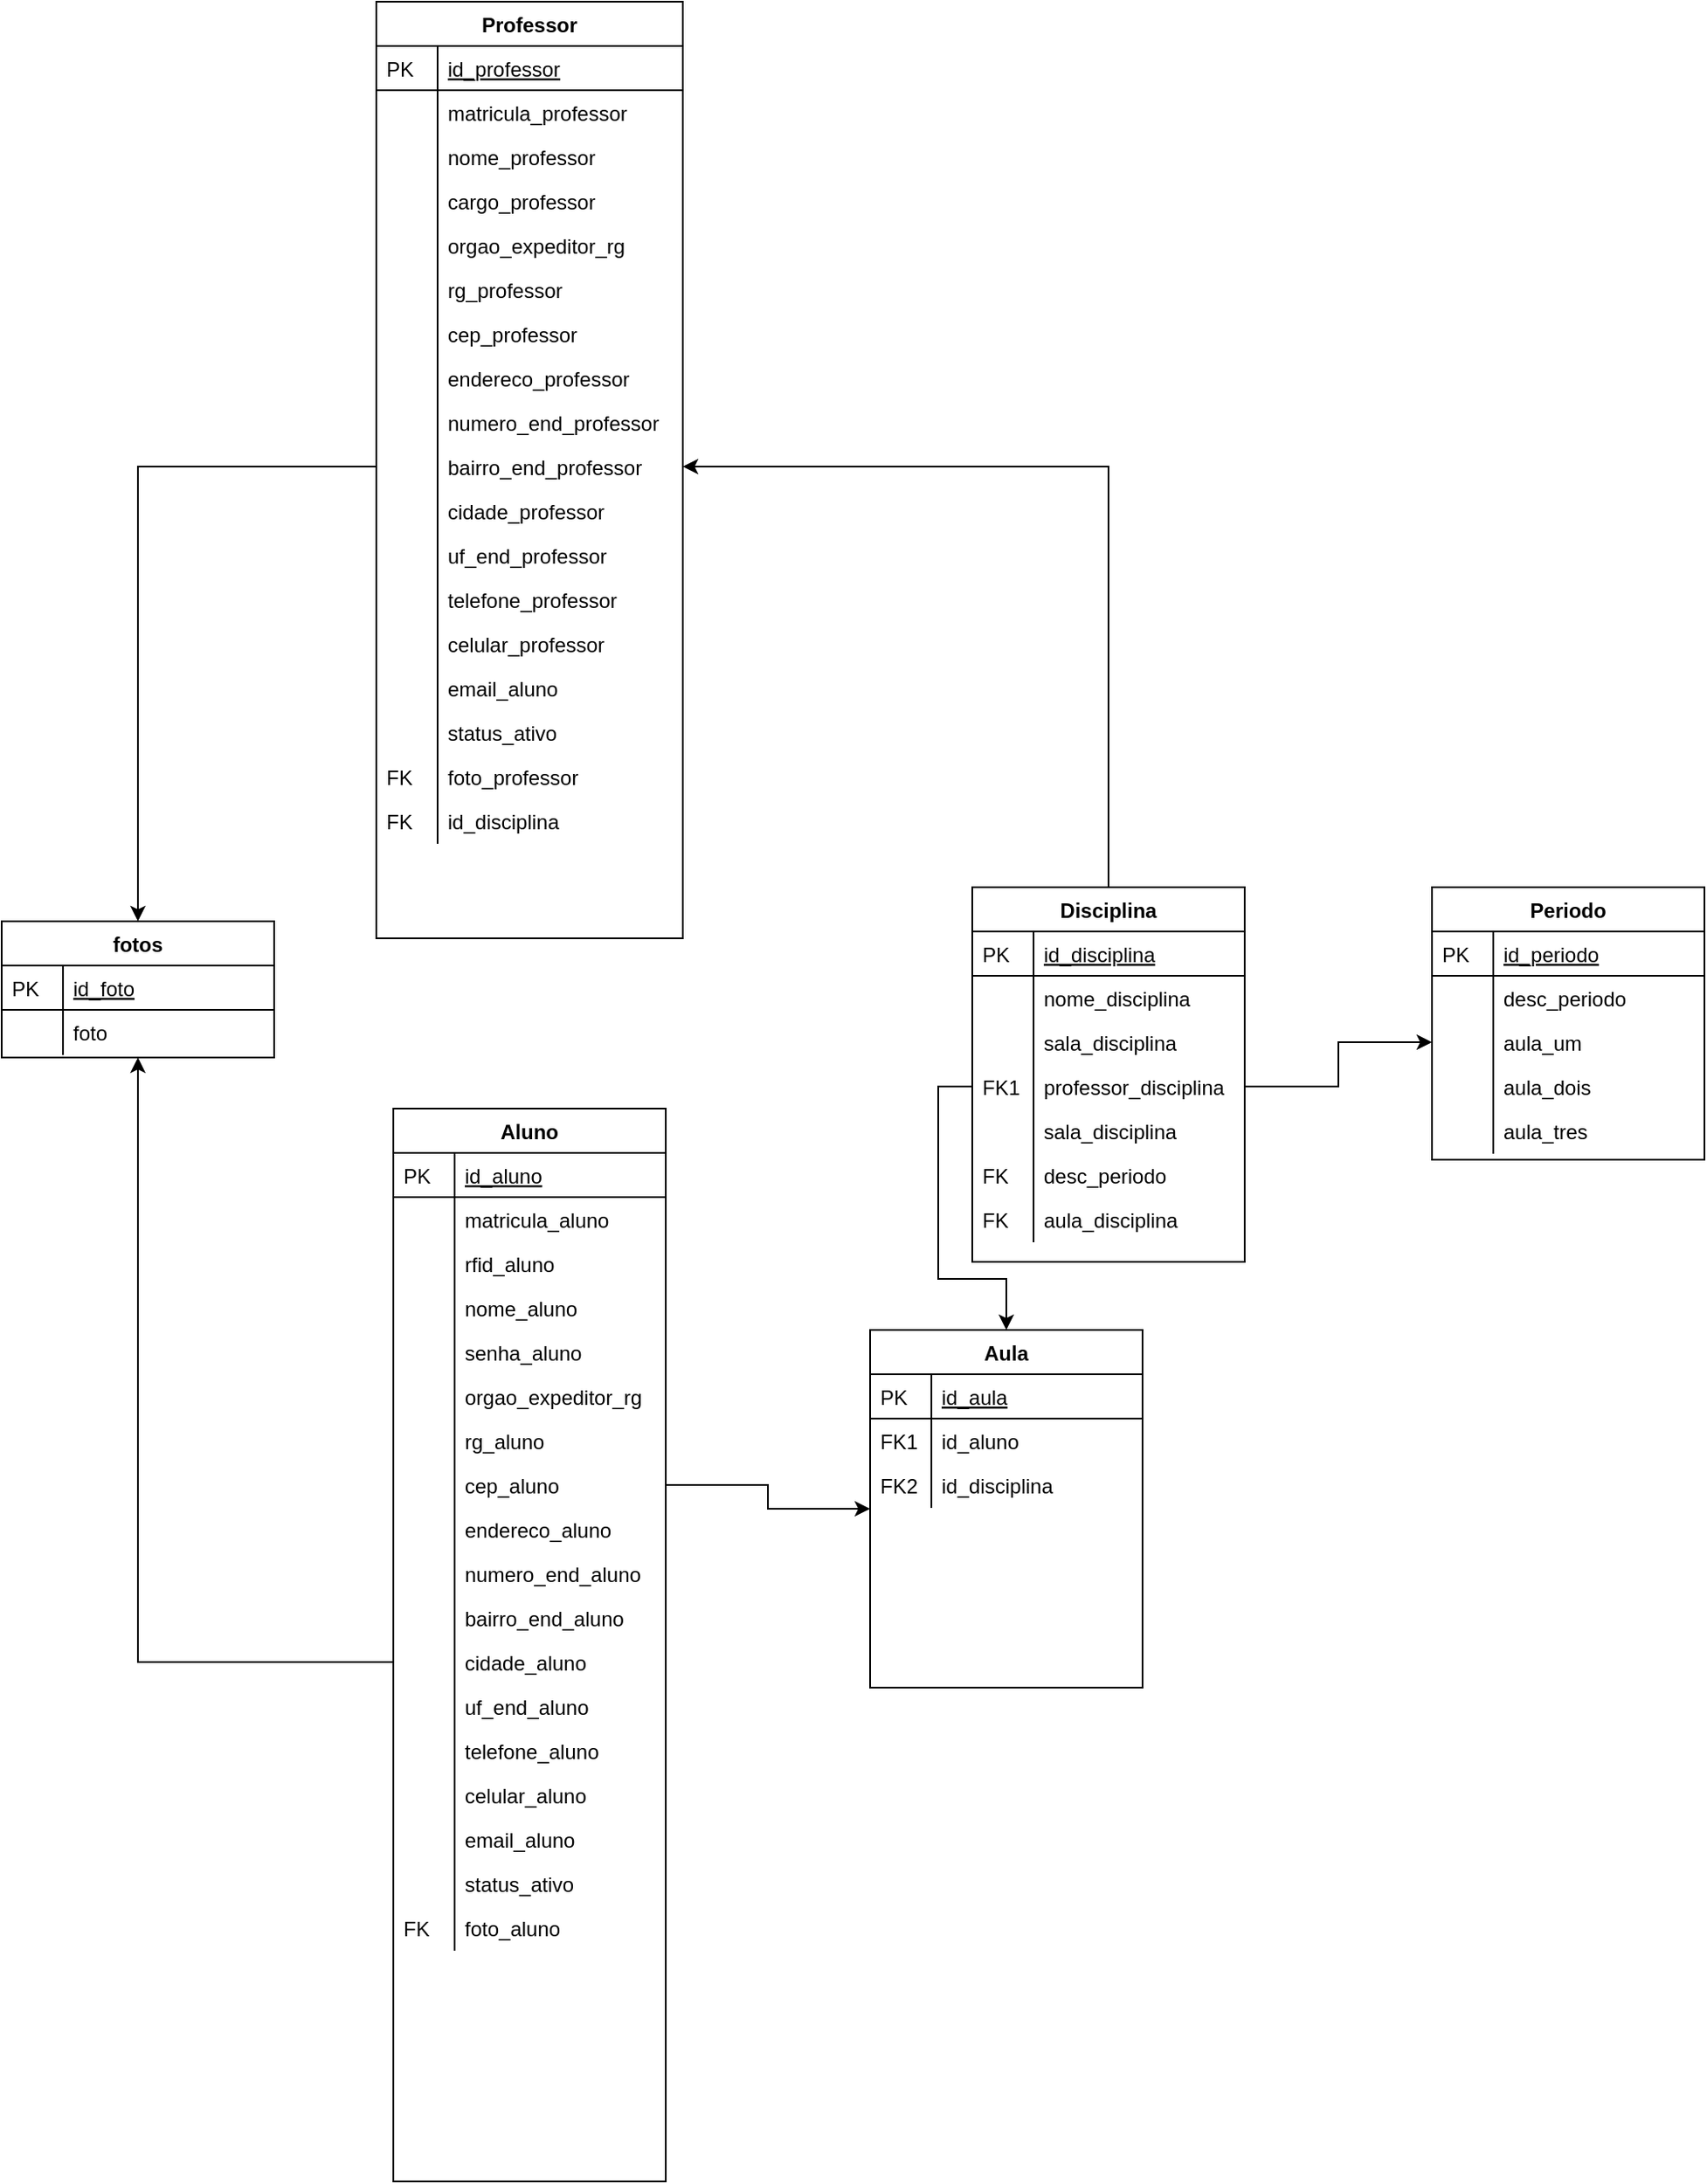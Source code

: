 <mxfile version="12.8.4"><diagram id="C5RBs43oDa-KdzZeNtuy" name="Page-1"><mxGraphModel dx="599" dy="1481" grid="1" gridSize="10" guides="1" tooltips="1" connect="1" arrows="1" fold="1" page="1" pageScale="1" pageWidth="827" pageHeight="1169" math="0" shadow="0"><root><mxCell id="WIyWlLk6GJQsqaUBKTNV-0"/><mxCell id="WIyWlLk6GJQsqaUBKTNV-1" parent="WIyWlLk6GJQsqaUBKTNV-0"/><mxCell id="zkfFHV4jXpPFQw0GAbJ--64" value="Periodo" style="swimlane;fontStyle=1;childLayout=stackLayout;horizontal=1;startSize=26;horizontalStack=0;resizeParent=1;resizeLast=0;collapsible=1;marginBottom=0;rounded=0;shadow=0;strokeWidth=1;" parent="WIyWlLk6GJQsqaUBKTNV-1" vertex="1"><mxGeometry x="900" y="30" width="160" height="160" as="geometry"><mxRectangle x="260" y="270" width="160" height="26" as="alternateBounds"/></mxGeometry></mxCell><mxCell id="zkfFHV4jXpPFQw0GAbJ--65" value="id_periodo" style="shape=partialRectangle;top=0;left=0;right=0;bottom=1;align=left;verticalAlign=top;fillColor=none;spacingLeft=40;spacingRight=4;overflow=hidden;rotatable=0;points=[[0,0.5],[1,0.5]];portConstraint=eastwest;dropTarget=0;rounded=0;shadow=0;strokeWidth=1;fontStyle=4" parent="zkfFHV4jXpPFQw0GAbJ--64" vertex="1"><mxGeometry y="26" width="160" height="26" as="geometry"/></mxCell><mxCell id="zkfFHV4jXpPFQw0GAbJ--66" value="PK" style="shape=partialRectangle;top=0;left=0;bottom=0;fillColor=none;align=left;verticalAlign=top;spacingLeft=4;spacingRight=4;overflow=hidden;rotatable=0;points=[];portConstraint=eastwest;part=1;" parent="zkfFHV4jXpPFQw0GAbJ--65" vertex="1" connectable="0"><mxGeometry width="36" height="26" as="geometry"/></mxCell><mxCell id="zkfFHV4jXpPFQw0GAbJ--67" value="desc_periodo" style="shape=partialRectangle;top=0;left=0;right=0;bottom=0;align=left;verticalAlign=top;fillColor=none;spacingLeft=40;spacingRight=4;overflow=hidden;rotatable=0;points=[[0,0.5],[1,0.5]];portConstraint=eastwest;dropTarget=0;rounded=0;shadow=0;strokeWidth=1;" parent="zkfFHV4jXpPFQw0GAbJ--64" vertex="1"><mxGeometry y="52" width="160" height="26" as="geometry"/></mxCell><mxCell id="zkfFHV4jXpPFQw0GAbJ--68" value="" style="shape=partialRectangle;top=0;left=0;bottom=0;fillColor=none;align=left;verticalAlign=top;spacingLeft=4;spacingRight=4;overflow=hidden;rotatable=0;points=[];portConstraint=eastwest;part=1;" parent="zkfFHV4jXpPFQw0GAbJ--67" vertex="1" connectable="0"><mxGeometry width="36" height="26" as="geometry"/></mxCell><mxCell id="pQvdPN6luRCOZjgFTAN6-1" value="aula_um" style="shape=partialRectangle;top=0;left=0;right=0;bottom=0;align=left;verticalAlign=top;fillColor=none;spacingLeft=40;spacingRight=4;overflow=hidden;rotatable=0;points=[[0,0.5],[1,0.5]];portConstraint=eastwest;dropTarget=0;rounded=0;shadow=0;strokeWidth=1;" vertex="1" parent="zkfFHV4jXpPFQw0GAbJ--64"><mxGeometry y="78" width="160" height="26" as="geometry"/></mxCell><mxCell id="pQvdPN6luRCOZjgFTAN6-2" value="" style="shape=partialRectangle;top=0;left=0;bottom=0;fillColor=none;align=left;verticalAlign=top;spacingLeft=4;spacingRight=4;overflow=hidden;rotatable=0;points=[];portConstraint=eastwest;part=1;" vertex="1" connectable="0" parent="pQvdPN6luRCOZjgFTAN6-1"><mxGeometry width="36" height="26" as="geometry"/></mxCell><mxCell id="pQvdPN6luRCOZjgFTAN6-6" value="aula_dois" style="shape=partialRectangle;top=0;left=0;right=0;bottom=0;align=left;verticalAlign=top;fillColor=none;spacingLeft=40;spacingRight=4;overflow=hidden;rotatable=0;points=[[0,0.5],[1,0.5]];portConstraint=eastwest;dropTarget=0;rounded=0;shadow=0;strokeWidth=1;" vertex="1" parent="zkfFHV4jXpPFQw0GAbJ--64"><mxGeometry y="104" width="160" height="26" as="geometry"/></mxCell><mxCell id="pQvdPN6luRCOZjgFTAN6-7" value="" style="shape=partialRectangle;top=0;left=0;bottom=0;fillColor=none;align=left;verticalAlign=top;spacingLeft=4;spacingRight=4;overflow=hidden;rotatable=0;points=[];portConstraint=eastwest;part=1;" vertex="1" connectable="0" parent="pQvdPN6luRCOZjgFTAN6-6"><mxGeometry width="36" height="26" as="geometry"/></mxCell><mxCell id="pQvdPN6luRCOZjgFTAN6-8" value="aula_tres" style="shape=partialRectangle;top=0;left=0;right=0;bottom=0;align=left;verticalAlign=top;fillColor=none;spacingLeft=40;spacingRight=4;overflow=hidden;rotatable=0;points=[[0,0.5],[1,0.5]];portConstraint=eastwest;dropTarget=0;rounded=0;shadow=0;strokeWidth=1;" vertex="1" parent="zkfFHV4jXpPFQw0GAbJ--64"><mxGeometry y="130" width="160" height="26" as="geometry"/></mxCell><mxCell id="pQvdPN6luRCOZjgFTAN6-9" value="" style="shape=partialRectangle;top=0;left=0;bottom=0;fillColor=none;align=left;verticalAlign=top;spacingLeft=4;spacingRight=4;overflow=hidden;rotatable=0;points=[];portConstraint=eastwest;part=1;" vertex="1" connectable="0" parent="pQvdPN6luRCOZjgFTAN6-8"><mxGeometry width="36" height="26" as="geometry"/></mxCell><mxCell id="pQvdPN6luRCOZjgFTAN6-10" value="Disciplina" style="swimlane;fontStyle=1;childLayout=stackLayout;horizontal=1;startSize=26;horizontalStack=0;resizeParent=1;resizeLast=0;collapsible=1;marginBottom=0;rounded=0;shadow=0;strokeWidth=1;" vertex="1" parent="WIyWlLk6GJQsqaUBKTNV-1"><mxGeometry x="630" y="30" width="160" height="220" as="geometry"><mxRectangle x="20" y="80" width="160" height="26" as="alternateBounds"/></mxGeometry></mxCell><mxCell id="pQvdPN6luRCOZjgFTAN6-11" value="id_disciplina" style="shape=partialRectangle;top=0;left=0;right=0;bottom=1;align=left;verticalAlign=top;fillColor=none;spacingLeft=40;spacingRight=4;overflow=hidden;rotatable=0;points=[[0,0.5],[1,0.5]];portConstraint=eastwest;dropTarget=0;rounded=0;shadow=0;strokeWidth=1;fontStyle=4" vertex="1" parent="pQvdPN6luRCOZjgFTAN6-10"><mxGeometry y="26" width="160" height="26" as="geometry"/></mxCell><mxCell id="pQvdPN6luRCOZjgFTAN6-12" value="PK" style="shape=partialRectangle;top=0;left=0;bottom=0;fillColor=none;align=left;verticalAlign=top;spacingLeft=4;spacingRight=4;overflow=hidden;rotatable=0;points=[];portConstraint=eastwest;part=1;" vertex="1" connectable="0" parent="pQvdPN6luRCOZjgFTAN6-11"><mxGeometry width="36" height="26" as="geometry"/></mxCell><mxCell id="pQvdPN6luRCOZjgFTAN6-13" value="nome_disciplina" style="shape=partialRectangle;top=0;left=0;right=0;bottom=0;align=left;verticalAlign=top;fillColor=none;spacingLeft=40;spacingRight=4;overflow=hidden;rotatable=0;points=[[0,0.5],[1,0.5]];portConstraint=eastwest;dropTarget=0;rounded=0;shadow=0;strokeWidth=1;" vertex="1" parent="pQvdPN6luRCOZjgFTAN6-10"><mxGeometry y="52" width="160" height="26" as="geometry"/></mxCell><mxCell id="pQvdPN6luRCOZjgFTAN6-14" value="" style="shape=partialRectangle;top=0;left=0;bottom=0;fillColor=none;align=left;verticalAlign=top;spacingLeft=4;spacingRight=4;overflow=hidden;rotatable=0;points=[];portConstraint=eastwest;part=1;" vertex="1" connectable="0" parent="pQvdPN6luRCOZjgFTAN6-13"><mxGeometry width="36" height="26" as="geometry"/></mxCell><mxCell id="pQvdPN6luRCOZjgFTAN6-16" value="sala_disciplina" style="shape=partialRectangle;top=0;left=0;right=0;bottom=0;align=left;verticalAlign=top;fillColor=none;spacingLeft=40;spacingRight=4;overflow=hidden;rotatable=0;points=[[0,0.5],[1,0.5]];portConstraint=eastwest;dropTarget=0;rounded=0;shadow=0;strokeWidth=1;" vertex="1" parent="pQvdPN6luRCOZjgFTAN6-10"><mxGeometry y="78" width="160" height="26" as="geometry"/></mxCell><mxCell id="pQvdPN6luRCOZjgFTAN6-17" value="" style="shape=partialRectangle;top=0;left=0;bottom=0;fillColor=none;align=left;verticalAlign=top;spacingLeft=4;spacingRight=4;overflow=hidden;rotatable=0;points=[];portConstraint=eastwest;part=1;" vertex="1" connectable="0" parent="pQvdPN6luRCOZjgFTAN6-16"><mxGeometry width="36" height="26" as="geometry"/></mxCell><mxCell id="pQvdPN6luRCOZjgFTAN6-18" value="professor_disciplina" style="shape=partialRectangle;top=0;left=0;right=0;bottom=0;align=left;verticalAlign=top;fillColor=none;spacingLeft=40;spacingRight=4;overflow=hidden;rotatable=0;points=[[0,0.5],[1,0.5]];portConstraint=eastwest;dropTarget=0;rounded=0;shadow=0;strokeWidth=1;" vertex="1" parent="pQvdPN6luRCOZjgFTAN6-10"><mxGeometry y="104" width="160" height="26" as="geometry"/></mxCell><mxCell id="pQvdPN6luRCOZjgFTAN6-19" value="FK1" style="shape=partialRectangle;top=0;left=0;bottom=0;fillColor=none;align=left;verticalAlign=top;spacingLeft=4;spacingRight=4;overflow=hidden;rotatable=0;points=[];portConstraint=eastwest;part=1;" vertex="1" connectable="0" parent="pQvdPN6luRCOZjgFTAN6-18"><mxGeometry width="36" height="26" as="geometry"/></mxCell><mxCell id="pQvdPN6luRCOZjgFTAN6-20" value="sala_disciplina" style="shape=partialRectangle;top=0;left=0;right=0;bottom=0;align=left;verticalAlign=top;fillColor=none;spacingLeft=40;spacingRight=4;overflow=hidden;rotatable=0;points=[[0,0.5],[1,0.5]];portConstraint=eastwest;dropTarget=0;rounded=0;shadow=0;strokeWidth=1;" vertex="1" parent="WIyWlLk6GJQsqaUBKTNV-1"><mxGeometry x="630" y="160" width="160" height="26" as="geometry"/></mxCell><mxCell id="pQvdPN6luRCOZjgFTAN6-21" value="" style="shape=partialRectangle;top=0;left=0;bottom=0;fillColor=none;align=left;verticalAlign=top;spacingLeft=4;spacingRight=4;overflow=hidden;rotatable=0;points=[];portConstraint=eastwest;part=1;" vertex="1" connectable="0" parent="pQvdPN6luRCOZjgFTAN6-20"><mxGeometry width="36" height="26" as="geometry"/></mxCell><mxCell id="pQvdPN6luRCOZjgFTAN6-23" style="edgeStyle=orthogonalEdgeStyle;rounded=0;orthogonalLoop=1;jettySize=auto;html=1;entryX=0;entryY=0.5;entryDx=0;entryDy=0;" edge="1" parent="WIyWlLk6GJQsqaUBKTNV-1" source="pQvdPN6luRCOZjgFTAN6-18" target="pQvdPN6luRCOZjgFTAN6-1"><mxGeometry relative="1" as="geometry"/></mxCell><mxCell id="pQvdPN6luRCOZjgFTAN6-24" value="Aluno" style="swimlane;fontStyle=1;childLayout=stackLayout;horizontal=1;startSize=26;horizontalStack=0;resizeParent=1;resizeLast=0;collapsible=1;marginBottom=0;rounded=0;shadow=0;strokeWidth=1;" vertex="1" parent="WIyWlLk6GJQsqaUBKTNV-1"><mxGeometry x="290" y="160" width="160" height="630" as="geometry"><mxRectangle x="20" y="80" width="160" height="26" as="alternateBounds"/></mxGeometry></mxCell><mxCell id="pQvdPN6luRCOZjgFTAN6-25" value="id_aluno" style="shape=partialRectangle;top=0;left=0;right=0;bottom=1;align=left;verticalAlign=top;fillColor=none;spacingLeft=40;spacingRight=4;overflow=hidden;rotatable=0;points=[[0,0.5],[1,0.5]];portConstraint=eastwest;dropTarget=0;rounded=0;shadow=0;strokeWidth=1;fontStyle=4" vertex="1" parent="pQvdPN6luRCOZjgFTAN6-24"><mxGeometry y="26" width="160" height="26" as="geometry"/></mxCell><mxCell id="pQvdPN6luRCOZjgFTAN6-26" value="PK" style="shape=partialRectangle;top=0;left=0;bottom=0;fillColor=none;align=left;verticalAlign=top;spacingLeft=4;spacingRight=4;overflow=hidden;rotatable=0;points=[];portConstraint=eastwest;part=1;" vertex="1" connectable="0" parent="pQvdPN6luRCOZjgFTAN6-25"><mxGeometry width="36" height="26" as="geometry"/></mxCell><mxCell id="pQvdPN6luRCOZjgFTAN6-27" value="matricula_aluno" style="shape=partialRectangle;top=0;left=0;right=0;bottom=0;align=left;verticalAlign=top;fillColor=none;spacingLeft=40;spacingRight=4;overflow=hidden;rotatable=0;points=[[0,0.5],[1,0.5]];portConstraint=eastwest;dropTarget=0;rounded=0;shadow=0;strokeWidth=1;" vertex="1" parent="pQvdPN6luRCOZjgFTAN6-24"><mxGeometry y="52" width="160" height="26" as="geometry"/></mxCell><mxCell id="pQvdPN6luRCOZjgFTAN6-28" value="" style="shape=partialRectangle;top=0;left=0;bottom=0;fillColor=none;align=left;verticalAlign=top;spacingLeft=4;spacingRight=4;overflow=hidden;rotatable=0;points=[];portConstraint=eastwest;part=1;" vertex="1" connectable="0" parent="pQvdPN6luRCOZjgFTAN6-27"><mxGeometry width="36" height="26" as="geometry"/></mxCell><mxCell id="pQvdPN6luRCOZjgFTAN6-29" value="rfid_aluno" style="shape=partialRectangle;top=0;left=0;right=0;bottom=0;align=left;verticalAlign=top;fillColor=none;spacingLeft=40;spacingRight=4;overflow=hidden;rotatable=0;points=[[0,0.5],[1,0.5]];portConstraint=eastwest;dropTarget=0;rounded=0;shadow=0;strokeWidth=1;" vertex="1" parent="pQvdPN6luRCOZjgFTAN6-24"><mxGeometry y="78" width="160" height="26" as="geometry"/></mxCell><mxCell id="pQvdPN6luRCOZjgFTAN6-30" value="" style="shape=partialRectangle;top=0;left=0;bottom=0;fillColor=none;align=left;verticalAlign=top;spacingLeft=4;spacingRight=4;overflow=hidden;rotatable=0;points=[];portConstraint=eastwest;part=1;" vertex="1" connectable="0" parent="pQvdPN6luRCOZjgFTAN6-29"><mxGeometry width="36" height="26" as="geometry"/></mxCell><mxCell id="pQvdPN6luRCOZjgFTAN6-31" value="nome_aluno" style="shape=partialRectangle;top=0;left=0;right=0;bottom=0;align=left;verticalAlign=top;fillColor=none;spacingLeft=40;spacingRight=4;overflow=hidden;rotatable=0;points=[[0,0.5],[1,0.5]];portConstraint=eastwest;dropTarget=0;rounded=0;shadow=0;strokeWidth=1;" vertex="1" parent="pQvdPN6luRCOZjgFTAN6-24"><mxGeometry y="104" width="160" height="26" as="geometry"/></mxCell><mxCell id="pQvdPN6luRCOZjgFTAN6-32" value="" style="shape=partialRectangle;top=0;left=0;bottom=0;fillColor=none;align=left;verticalAlign=top;spacingLeft=4;spacingRight=4;overflow=hidden;rotatable=0;points=[];portConstraint=eastwest;part=1;" vertex="1" connectable="0" parent="pQvdPN6luRCOZjgFTAN6-31"><mxGeometry width="36" height="26" as="geometry"/></mxCell><mxCell id="pQvdPN6luRCOZjgFTAN6-34" value="senha_aluno" style="shape=partialRectangle;top=0;left=0;right=0;bottom=0;align=left;verticalAlign=top;fillColor=none;spacingLeft=40;spacingRight=4;overflow=hidden;rotatable=0;points=[[0,0.5],[1,0.5]];portConstraint=eastwest;dropTarget=0;rounded=0;shadow=0;strokeWidth=1;" vertex="1" parent="pQvdPN6luRCOZjgFTAN6-24"><mxGeometry y="130" width="160" height="26" as="geometry"/></mxCell><mxCell id="pQvdPN6luRCOZjgFTAN6-35" value="" style="shape=partialRectangle;top=0;left=0;bottom=0;fillColor=none;align=left;verticalAlign=top;spacingLeft=4;spacingRight=4;overflow=hidden;rotatable=0;points=[];portConstraint=eastwest;part=1;" vertex="1" connectable="0" parent="pQvdPN6luRCOZjgFTAN6-34"><mxGeometry width="36" height="26" as="geometry"/></mxCell><mxCell id="pQvdPN6luRCOZjgFTAN6-36" value="orgao_expeditor_rg" style="shape=partialRectangle;top=0;left=0;right=0;bottom=0;align=left;verticalAlign=top;fillColor=none;spacingLeft=40;spacingRight=4;overflow=hidden;rotatable=0;points=[[0,0.5],[1,0.5]];portConstraint=eastwest;dropTarget=0;rounded=0;shadow=0;strokeWidth=1;" vertex="1" parent="pQvdPN6luRCOZjgFTAN6-24"><mxGeometry y="156" width="160" height="26" as="geometry"/></mxCell><mxCell id="pQvdPN6luRCOZjgFTAN6-37" value="" style="shape=partialRectangle;top=0;left=0;bottom=0;fillColor=none;align=left;verticalAlign=top;spacingLeft=4;spacingRight=4;overflow=hidden;rotatable=0;points=[];portConstraint=eastwest;part=1;" vertex="1" connectable="0" parent="pQvdPN6luRCOZjgFTAN6-36"><mxGeometry width="36" height="26" as="geometry"/></mxCell><mxCell id="pQvdPN6luRCOZjgFTAN6-58" value="rg_aluno" style="shape=partialRectangle;top=0;left=0;right=0;bottom=0;align=left;verticalAlign=top;fillColor=none;spacingLeft=40;spacingRight=4;overflow=hidden;rotatable=0;points=[[0,0.5],[1,0.5]];portConstraint=eastwest;dropTarget=0;rounded=0;shadow=0;strokeWidth=1;" vertex="1" parent="pQvdPN6luRCOZjgFTAN6-24"><mxGeometry y="182" width="160" height="26" as="geometry"/></mxCell><mxCell id="pQvdPN6luRCOZjgFTAN6-59" value="" style="shape=partialRectangle;top=0;left=0;bottom=0;fillColor=none;align=left;verticalAlign=top;spacingLeft=4;spacingRight=4;overflow=hidden;rotatable=0;points=[];portConstraint=eastwest;part=1;" vertex="1" connectable="0" parent="pQvdPN6luRCOZjgFTAN6-58"><mxGeometry width="36" height="26" as="geometry"/></mxCell><mxCell id="pQvdPN6luRCOZjgFTAN6-38" value="cep_aluno" style="shape=partialRectangle;top=0;left=0;right=0;bottom=0;align=left;verticalAlign=top;fillColor=none;spacingLeft=40;spacingRight=4;overflow=hidden;rotatable=0;points=[[0,0.5],[1,0.5]];portConstraint=eastwest;dropTarget=0;rounded=0;shadow=0;strokeWidth=1;" vertex="1" parent="pQvdPN6luRCOZjgFTAN6-24"><mxGeometry y="208" width="160" height="26" as="geometry"/></mxCell><mxCell id="pQvdPN6luRCOZjgFTAN6-39" value="" style="shape=partialRectangle;top=0;left=0;bottom=0;fillColor=none;align=left;verticalAlign=top;spacingLeft=4;spacingRight=4;overflow=hidden;rotatable=0;points=[];portConstraint=eastwest;part=1;" vertex="1" connectable="0" parent="pQvdPN6luRCOZjgFTAN6-38"><mxGeometry width="36" height="26" as="geometry"/></mxCell><mxCell id="pQvdPN6luRCOZjgFTAN6-40" value="endereco_aluno" style="shape=partialRectangle;top=0;left=0;right=0;bottom=0;align=left;verticalAlign=top;fillColor=none;spacingLeft=40;spacingRight=4;overflow=hidden;rotatable=0;points=[[0,0.5],[1,0.5]];portConstraint=eastwest;dropTarget=0;rounded=0;shadow=0;strokeWidth=1;" vertex="1" parent="pQvdPN6luRCOZjgFTAN6-24"><mxGeometry y="234" width="160" height="26" as="geometry"/></mxCell><mxCell id="pQvdPN6luRCOZjgFTAN6-41" value="" style="shape=partialRectangle;top=0;left=0;bottom=0;fillColor=none;align=left;verticalAlign=top;spacingLeft=4;spacingRight=4;overflow=hidden;rotatable=0;points=[];portConstraint=eastwest;part=1;" vertex="1" connectable="0" parent="pQvdPN6luRCOZjgFTAN6-40"><mxGeometry width="36" height="26" as="geometry"/></mxCell><mxCell id="pQvdPN6luRCOZjgFTAN6-42" value="numero_end_aluno" style="shape=partialRectangle;top=0;left=0;right=0;bottom=0;align=left;verticalAlign=top;fillColor=none;spacingLeft=40;spacingRight=4;overflow=hidden;rotatable=0;points=[[0,0.5],[1,0.5]];portConstraint=eastwest;dropTarget=0;rounded=0;shadow=0;strokeWidth=1;" vertex="1" parent="pQvdPN6luRCOZjgFTAN6-24"><mxGeometry y="260" width="160" height="26" as="geometry"/></mxCell><mxCell id="pQvdPN6luRCOZjgFTAN6-43" value="" style="shape=partialRectangle;top=0;left=0;bottom=0;fillColor=none;align=left;verticalAlign=top;spacingLeft=4;spacingRight=4;overflow=hidden;rotatable=0;points=[];portConstraint=eastwest;part=1;" vertex="1" connectable="0" parent="pQvdPN6luRCOZjgFTAN6-42"><mxGeometry width="36" height="26" as="geometry"/></mxCell><mxCell id="pQvdPN6luRCOZjgFTAN6-44" value="bairro_end_aluno" style="shape=partialRectangle;top=0;left=0;right=0;bottom=0;align=left;verticalAlign=top;fillColor=none;spacingLeft=40;spacingRight=4;overflow=hidden;rotatable=0;points=[[0,0.5],[1,0.5]];portConstraint=eastwest;dropTarget=0;rounded=0;shadow=0;strokeWidth=1;" vertex="1" parent="pQvdPN6luRCOZjgFTAN6-24"><mxGeometry y="286" width="160" height="26" as="geometry"/></mxCell><mxCell id="pQvdPN6luRCOZjgFTAN6-45" value="" style="shape=partialRectangle;top=0;left=0;bottom=0;fillColor=none;align=left;verticalAlign=top;spacingLeft=4;spacingRight=4;overflow=hidden;rotatable=0;points=[];portConstraint=eastwest;part=1;" vertex="1" connectable="0" parent="pQvdPN6luRCOZjgFTAN6-44"><mxGeometry width="36" height="26" as="geometry"/></mxCell><mxCell id="pQvdPN6luRCOZjgFTAN6-46" value="cidade_aluno" style="shape=partialRectangle;top=0;left=0;right=0;bottom=0;align=left;verticalAlign=top;fillColor=none;spacingLeft=40;spacingRight=4;overflow=hidden;rotatable=0;points=[[0,0.5],[1,0.5]];portConstraint=eastwest;dropTarget=0;rounded=0;shadow=0;strokeWidth=1;" vertex="1" parent="pQvdPN6luRCOZjgFTAN6-24"><mxGeometry y="312" width="160" height="26" as="geometry"/></mxCell><mxCell id="pQvdPN6luRCOZjgFTAN6-47" value="" style="shape=partialRectangle;top=0;left=0;bottom=0;fillColor=none;align=left;verticalAlign=top;spacingLeft=4;spacingRight=4;overflow=hidden;rotatable=0;points=[];portConstraint=eastwest;part=1;" vertex="1" connectable="0" parent="pQvdPN6luRCOZjgFTAN6-46"><mxGeometry width="36" height="26" as="geometry"/></mxCell><mxCell id="pQvdPN6luRCOZjgFTAN6-48" value="uf_end_aluno" style="shape=partialRectangle;top=0;left=0;right=0;bottom=0;align=left;verticalAlign=top;fillColor=none;spacingLeft=40;spacingRight=4;overflow=hidden;rotatable=0;points=[[0,0.5],[1,0.5]];portConstraint=eastwest;dropTarget=0;rounded=0;shadow=0;strokeWidth=1;" vertex="1" parent="pQvdPN6luRCOZjgFTAN6-24"><mxGeometry y="338" width="160" height="26" as="geometry"/></mxCell><mxCell id="pQvdPN6luRCOZjgFTAN6-49" value="" style="shape=partialRectangle;top=0;left=0;bottom=0;fillColor=none;align=left;verticalAlign=top;spacingLeft=4;spacingRight=4;overflow=hidden;rotatable=0;points=[];portConstraint=eastwest;part=1;" vertex="1" connectable="0" parent="pQvdPN6luRCOZjgFTAN6-48"><mxGeometry width="36" height="26" as="geometry"/></mxCell><mxCell id="pQvdPN6luRCOZjgFTAN6-50" value="telefone_aluno" style="shape=partialRectangle;top=0;left=0;right=0;bottom=0;align=left;verticalAlign=top;fillColor=none;spacingLeft=40;spacingRight=4;overflow=hidden;rotatable=0;points=[[0,0.5],[1,0.5]];portConstraint=eastwest;dropTarget=0;rounded=0;shadow=0;strokeWidth=1;" vertex="1" parent="pQvdPN6luRCOZjgFTAN6-24"><mxGeometry y="364" width="160" height="26" as="geometry"/></mxCell><mxCell id="pQvdPN6luRCOZjgFTAN6-51" value="" style="shape=partialRectangle;top=0;left=0;bottom=0;fillColor=none;align=left;verticalAlign=top;spacingLeft=4;spacingRight=4;overflow=hidden;rotatable=0;points=[];portConstraint=eastwest;part=1;" vertex="1" connectable="0" parent="pQvdPN6luRCOZjgFTAN6-50"><mxGeometry width="36" height="26" as="geometry"/></mxCell><mxCell id="pQvdPN6luRCOZjgFTAN6-52" value="celular_aluno" style="shape=partialRectangle;top=0;left=0;right=0;bottom=0;align=left;verticalAlign=top;fillColor=none;spacingLeft=40;spacingRight=4;overflow=hidden;rotatable=0;points=[[0,0.5],[1,0.5]];portConstraint=eastwest;dropTarget=0;rounded=0;shadow=0;strokeWidth=1;" vertex="1" parent="pQvdPN6luRCOZjgFTAN6-24"><mxGeometry y="390" width="160" height="26" as="geometry"/></mxCell><mxCell id="pQvdPN6luRCOZjgFTAN6-53" value="" style="shape=partialRectangle;top=0;left=0;bottom=0;fillColor=none;align=left;verticalAlign=top;spacingLeft=4;spacingRight=4;overflow=hidden;rotatable=0;points=[];portConstraint=eastwest;part=1;" vertex="1" connectable="0" parent="pQvdPN6luRCOZjgFTAN6-52"><mxGeometry width="36" height="26" as="geometry"/></mxCell><mxCell id="pQvdPN6luRCOZjgFTAN6-54" value="email_aluno" style="shape=partialRectangle;top=0;left=0;right=0;bottom=0;align=left;verticalAlign=top;fillColor=none;spacingLeft=40;spacingRight=4;overflow=hidden;rotatable=0;points=[[0,0.5],[1,0.5]];portConstraint=eastwest;dropTarget=0;rounded=0;shadow=0;strokeWidth=1;" vertex="1" parent="pQvdPN6luRCOZjgFTAN6-24"><mxGeometry y="416" width="160" height="26" as="geometry"/></mxCell><mxCell id="pQvdPN6luRCOZjgFTAN6-55" value="" style="shape=partialRectangle;top=0;left=0;bottom=0;fillColor=none;align=left;verticalAlign=top;spacingLeft=4;spacingRight=4;overflow=hidden;rotatable=0;points=[];portConstraint=eastwest;part=1;" vertex="1" connectable="0" parent="pQvdPN6luRCOZjgFTAN6-54"><mxGeometry width="36" height="26" as="geometry"/></mxCell><mxCell id="pQvdPN6luRCOZjgFTAN6-56" value="status_ativo" style="shape=partialRectangle;top=0;left=0;right=0;bottom=0;align=left;verticalAlign=top;fillColor=none;spacingLeft=40;spacingRight=4;overflow=hidden;rotatable=0;points=[[0,0.5],[1,0.5]];portConstraint=eastwest;dropTarget=0;rounded=0;shadow=0;strokeWidth=1;" vertex="1" parent="pQvdPN6luRCOZjgFTAN6-24"><mxGeometry y="442" width="160" height="26" as="geometry"/></mxCell><mxCell id="pQvdPN6luRCOZjgFTAN6-57" value="" style="shape=partialRectangle;top=0;left=0;bottom=0;fillColor=none;align=left;verticalAlign=top;spacingLeft=4;spacingRight=4;overflow=hidden;rotatable=0;points=[];portConstraint=eastwest;part=1;" vertex="1" connectable="0" parent="pQvdPN6luRCOZjgFTAN6-56"><mxGeometry width="36" height="26" as="geometry"/></mxCell><mxCell id="pQvdPN6luRCOZjgFTAN6-60" value="foto_aluno" style="shape=partialRectangle;top=0;left=0;right=0;bottom=0;align=left;verticalAlign=top;fillColor=none;spacingLeft=40;spacingRight=4;overflow=hidden;rotatable=0;points=[[0,0.5],[1,0.5]];portConstraint=eastwest;dropTarget=0;rounded=0;shadow=0;strokeWidth=1;" vertex="1" parent="pQvdPN6luRCOZjgFTAN6-24"><mxGeometry y="468" width="160" height="26" as="geometry"/></mxCell><mxCell id="pQvdPN6luRCOZjgFTAN6-61" value="FK" style="shape=partialRectangle;top=0;left=0;bottom=0;fillColor=none;align=left;verticalAlign=top;spacingLeft=4;spacingRight=4;overflow=hidden;rotatable=0;points=[];portConstraint=eastwest;part=1;" vertex="1" connectable="0" parent="pQvdPN6luRCOZjgFTAN6-60"><mxGeometry width="36" height="26" as="geometry"/></mxCell><mxCell id="pQvdPN6luRCOZjgFTAN6-72" value="Aula" style="swimlane;fontStyle=1;childLayout=stackLayout;horizontal=1;startSize=26;horizontalStack=0;resizeParent=1;resizeLast=0;collapsible=1;marginBottom=0;rounded=0;shadow=0;strokeWidth=1;" vertex="1" parent="WIyWlLk6GJQsqaUBKTNV-1"><mxGeometry x="570" y="290" width="160" height="210" as="geometry"><mxRectangle x="20" y="80" width="160" height="26" as="alternateBounds"/></mxGeometry></mxCell><mxCell id="pQvdPN6luRCOZjgFTAN6-73" value="id_aula" style="shape=partialRectangle;top=0;left=0;right=0;bottom=1;align=left;verticalAlign=top;fillColor=none;spacingLeft=40;spacingRight=4;overflow=hidden;rotatable=0;points=[[0,0.5],[1,0.5]];portConstraint=eastwest;dropTarget=0;rounded=0;shadow=0;strokeWidth=1;fontStyle=4" vertex="1" parent="pQvdPN6luRCOZjgFTAN6-72"><mxGeometry y="26" width="160" height="26" as="geometry"/></mxCell><mxCell id="pQvdPN6luRCOZjgFTAN6-74" value="PK" style="shape=partialRectangle;top=0;left=0;bottom=0;fillColor=none;align=left;verticalAlign=top;spacingLeft=4;spacingRight=4;overflow=hidden;rotatable=0;points=[];portConstraint=eastwest;part=1;" vertex="1" connectable="0" parent="pQvdPN6luRCOZjgFTAN6-73"><mxGeometry width="36" height="26" as="geometry"/></mxCell><mxCell id="pQvdPN6luRCOZjgFTAN6-75" value="id_aluno" style="shape=partialRectangle;top=0;left=0;right=0;bottom=0;align=left;verticalAlign=top;fillColor=none;spacingLeft=40;spacingRight=4;overflow=hidden;rotatable=0;points=[[0,0.5],[1,0.5]];portConstraint=eastwest;dropTarget=0;rounded=0;shadow=0;strokeWidth=1;" vertex="1" parent="pQvdPN6luRCOZjgFTAN6-72"><mxGeometry y="52" width="160" height="26" as="geometry"/></mxCell><mxCell id="pQvdPN6luRCOZjgFTAN6-76" value="FK1" style="shape=partialRectangle;top=0;left=0;bottom=0;fillColor=none;align=left;verticalAlign=top;spacingLeft=4;spacingRight=4;overflow=hidden;rotatable=0;points=[];portConstraint=eastwest;part=1;" vertex="1" connectable="0" parent="pQvdPN6luRCOZjgFTAN6-75"><mxGeometry width="36" height="26" as="geometry"/></mxCell><mxCell id="pQvdPN6luRCOZjgFTAN6-77" value="id_disciplina" style="shape=partialRectangle;top=0;left=0;right=0;bottom=0;align=left;verticalAlign=top;fillColor=none;spacingLeft=40;spacingRight=4;overflow=hidden;rotatable=0;points=[[0,0.5],[1,0.5]];portConstraint=eastwest;dropTarget=0;rounded=0;shadow=0;strokeWidth=1;" vertex="1" parent="pQvdPN6luRCOZjgFTAN6-72"><mxGeometry y="78" width="160" height="26" as="geometry"/></mxCell><mxCell id="pQvdPN6luRCOZjgFTAN6-78" value="FK2" style="shape=partialRectangle;top=0;left=0;bottom=0;fillColor=none;align=left;verticalAlign=top;spacingLeft=4;spacingRight=4;overflow=hidden;rotatable=0;points=[];portConstraint=eastwest;part=1;" vertex="1" connectable="0" parent="pQvdPN6luRCOZjgFTAN6-77"><mxGeometry width="36" height="26" as="geometry"/></mxCell><mxCell id="pQvdPN6luRCOZjgFTAN6-81" style="edgeStyle=orthogonalEdgeStyle;rounded=0;orthogonalLoop=1;jettySize=auto;html=1;exitX=1;exitY=0.5;exitDx=0;exitDy=0;entryX=0;entryY=0.5;entryDx=0;entryDy=0;" edge="1" parent="WIyWlLk6GJQsqaUBKTNV-1" source="pQvdPN6luRCOZjgFTAN6-38" target="pQvdPN6luRCOZjgFTAN6-72"><mxGeometry relative="1" as="geometry"><mxPoint x="570" y="407" as="targetPoint"/></mxGeometry></mxCell><mxCell id="pQvdPN6luRCOZjgFTAN6-82" style="edgeStyle=orthogonalEdgeStyle;rounded=0;orthogonalLoop=1;jettySize=auto;html=1;exitX=0;exitY=0.5;exitDx=0;exitDy=0;entryX=0.5;entryY=0;entryDx=0;entryDy=0;" edge="1" parent="WIyWlLk6GJQsqaUBKTNV-1" source="pQvdPN6luRCOZjgFTAN6-18" target="pQvdPN6luRCOZjgFTAN6-72"><mxGeometry relative="1" as="geometry"><Array as="points"><mxPoint x="610" y="147"/><mxPoint x="610" y="260"/><mxPoint x="650" y="260"/></Array></mxGeometry></mxCell><mxCell id="pQvdPN6luRCOZjgFTAN6-83" value="Professor" style="swimlane;fontStyle=1;childLayout=stackLayout;horizontal=1;startSize=26;horizontalStack=0;resizeParent=1;resizeLast=0;collapsible=1;marginBottom=0;rounded=0;shadow=0;strokeWidth=1;" vertex="1" parent="WIyWlLk6GJQsqaUBKTNV-1"><mxGeometry x="280" y="-490" width="180" height="550" as="geometry"><mxRectangle x="20" y="80" width="160" height="26" as="alternateBounds"/></mxGeometry></mxCell><mxCell id="pQvdPN6luRCOZjgFTAN6-84" value="id_professor" style="shape=partialRectangle;top=0;left=0;right=0;bottom=1;align=left;verticalAlign=top;fillColor=none;spacingLeft=40;spacingRight=4;overflow=hidden;rotatable=0;points=[[0,0.5],[1,0.5]];portConstraint=eastwest;dropTarget=0;rounded=0;shadow=0;strokeWidth=1;fontStyle=4" vertex="1" parent="pQvdPN6luRCOZjgFTAN6-83"><mxGeometry y="26" width="180" height="26" as="geometry"/></mxCell><mxCell id="pQvdPN6luRCOZjgFTAN6-85" value="PK" style="shape=partialRectangle;top=0;left=0;bottom=0;fillColor=none;align=left;verticalAlign=top;spacingLeft=4;spacingRight=4;overflow=hidden;rotatable=0;points=[];portConstraint=eastwest;part=1;" vertex="1" connectable="0" parent="pQvdPN6luRCOZjgFTAN6-84"><mxGeometry width="36" height="26" as="geometry"/></mxCell><mxCell id="pQvdPN6luRCOZjgFTAN6-86" value="matricula_professor" style="shape=partialRectangle;top=0;left=0;right=0;bottom=0;align=left;verticalAlign=top;fillColor=none;spacingLeft=40;spacingRight=4;overflow=hidden;rotatable=0;points=[[0,0.5],[1,0.5]];portConstraint=eastwest;dropTarget=0;rounded=0;shadow=0;strokeWidth=1;" vertex="1" parent="pQvdPN6luRCOZjgFTAN6-83"><mxGeometry y="52" width="180" height="26" as="geometry"/></mxCell><mxCell id="pQvdPN6luRCOZjgFTAN6-87" value="" style="shape=partialRectangle;top=0;left=0;bottom=0;fillColor=none;align=left;verticalAlign=top;spacingLeft=4;spacingRight=4;overflow=hidden;rotatable=0;points=[];portConstraint=eastwest;part=1;" vertex="1" connectable="0" parent="pQvdPN6luRCOZjgFTAN6-86"><mxGeometry width="36" height="26" as="geometry"/></mxCell><mxCell id="pQvdPN6luRCOZjgFTAN6-88" value="nome_professor" style="shape=partialRectangle;top=0;left=0;right=0;bottom=0;align=left;verticalAlign=top;fillColor=none;spacingLeft=40;spacingRight=4;overflow=hidden;rotatable=0;points=[[0,0.5],[1,0.5]];portConstraint=eastwest;dropTarget=0;rounded=0;shadow=0;strokeWidth=1;" vertex="1" parent="pQvdPN6luRCOZjgFTAN6-83"><mxGeometry y="78" width="180" height="26" as="geometry"/></mxCell><mxCell id="pQvdPN6luRCOZjgFTAN6-89" value="" style="shape=partialRectangle;top=0;left=0;bottom=0;fillColor=none;align=left;verticalAlign=top;spacingLeft=4;spacingRight=4;overflow=hidden;rotatable=0;points=[];portConstraint=eastwest;part=1;" vertex="1" connectable="0" parent="pQvdPN6luRCOZjgFTAN6-88"><mxGeometry width="36" height="26" as="geometry"/></mxCell><mxCell id="pQvdPN6luRCOZjgFTAN6-90" value="cargo_professor" style="shape=partialRectangle;top=0;left=0;right=0;bottom=0;align=left;verticalAlign=top;fillColor=none;spacingLeft=40;spacingRight=4;overflow=hidden;rotatable=0;points=[[0,0.5],[1,0.5]];portConstraint=eastwest;dropTarget=0;rounded=0;shadow=0;strokeWidth=1;" vertex="1" parent="pQvdPN6luRCOZjgFTAN6-83"><mxGeometry y="104" width="180" height="26" as="geometry"/></mxCell><mxCell id="pQvdPN6luRCOZjgFTAN6-91" value="" style="shape=partialRectangle;top=0;left=0;bottom=0;fillColor=none;align=left;verticalAlign=top;spacingLeft=4;spacingRight=4;overflow=hidden;rotatable=0;points=[];portConstraint=eastwest;part=1;" vertex="1" connectable="0" parent="pQvdPN6luRCOZjgFTAN6-90"><mxGeometry width="36" height="26" as="geometry"/></mxCell><mxCell id="pQvdPN6luRCOZjgFTAN6-92" value="orgao_expeditor_rg" style="shape=partialRectangle;top=0;left=0;right=0;bottom=0;align=left;verticalAlign=top;fillColor=none;spacingLeft=40;spacingRight=4;overflow=hidden;rotatable=0;points=[[0,0.5],[1,0.5]];portConstraint=eastwest;dropTarget=0;rounded=0;shadow=0;strokeWidth=1;" vertex="1" parent="pQvdPN6luRCOZjgFTAN6-83"><mxGeometry y="130" width="180" height="26" as="geometry"/></mxCell><mxCell id="pQvdPN6luRCOZjgFTAN6-93" value="" style="shape=partialRectangle;top=0;left=0;bottom=0;fillColor=none;align=left;verticalAlign=top;spacingLeft=4;spacingRight=4;overflow=hidden;rotatable=0;points=[];portConstraint=eastwest;part=1;" vertex="1" connectable="0" parent="pQvdPN6luRCOZjgFTAN6-92"><mxGeometry width="36" height="26" as="geometry"/></mxCell><mxCell id="pQvdPN6luRCOZjgFTAN6-94" value="rg_professor" style="shape=partialRectangle;top=0;left=0;right=0;bottom=0;align=left;verticalAlign=top;fillColor=none;spacingLeft=40;spacingRight=4;overflow=hidden;rotatable=0;points=[[0,0.5],[1,0.5]];portConstraint=eastwest;dropTarget=0;rounded=0;shadow=0;strokeWidth=1;" vertex="1" parent="pQvdPN6luRCOZjgFTAN6-83"><mxGeometry y="156" width="180" height="26" as="geometry"/></mxCell><mxCell id="pQvdPN6luRCOZjgFTAN6-95" value="" style="shape=partialRectangle;top=0;left=0;bottom=0;fillColor=none;align=left;verticalAlign=top;spacingLeft=4;spacingRight=4;overflow=hidden;rotatable=0;points=[];portConstraint=eastwest;part=1;" vertex="1" connectable="0" parent="pQvdPN6luRCOZjgFTAN6-94"><mxGeometry width="36" height="26" as="geometry"/></mxCell><mxCell id="pQvdPN6luRCOZjgFTAN6-96" value="cep_professor" style="shape=partialRectangle;top=0;left=0;right=0;bottom=0;align=left;verticalAlign=top;fillColor=none;spacingLeft=40;spacingRight=4;overflow=hidden;rotatable=0;points=[[0,0.5],[1,0.5]];portConstraint=eastwest;dropTarget=0;rounded=0;shadow=0;strokeWidth=1;" vertex="1" parent="pQvdPN6luRCOZjgFTAN6-83"><mxGeometry y="182" width="180" height="26" as="geometry"/></mxCell><mxCell id="pQvdPN6luRCOZjgFTAN6-97" value="" style="shape=partialRectangle;top=0;left=0;bottom=0;fillColor=none;align=left;verticalAlign=top;spacingLeft=4;spacingRight=4;overflow=hidden;rotatable=0;points=[];portConstraint=eastwest;part=1;" vertex="1" connectable="0" parent="pQvdPN6luRCOZjgFTAN6-96"><mxGeometry width="36" height="26" as="geometry"/></mxCell><mxCell id="pQvdPN6luRCOZjgFTAN6-103" value="endereco_professor" style="shape=partialRectangle;top=0;left=0;right=0;bottom=0;align=left;verticalAlign=top;fillColor=none;spacingLeft=40;spacingRight=4;overflow=hidden;rotatable=0;points=[[0,0.5],[1,0.5]];portConstraint=eastwest;dropTarget=0;rounded=0;shadow=0;strokeWidth=1;" vertex="1" parent="pQvdPN6luRCOZjgFTAN6-83"><mxGeometry y="208" width="180" height="26" as="geometry"/></mxCell><mxCell id="pQvdPN6luRCOZjgFTAN6-104" value="" style="shape=partialRectangle;top=0;left=0;bottom=0;fillColor=none;align=left;verticalAlign=top;spacingLeft=4;spacingRight=4;overflow=hidden;rotatable=0;points=[];portConstraint=eastwest;part=1;" vertex="1" connectable="0" parent="pQvdPN6luRCOZjgFTAN6-103"><mxGeometry width="36" height="26" as="geometry"/></mxCell><mxCell id="pQvdPN6luRCOZjgFTAN6-105" value="numero_end_professor" style="shape=partialRectangle;top=0;left=0;right=0;bottom=0;align=left;verticalAlign=top;fillColor=none;spacingLeft=40;spacingRight=4;overflow=hidden;rotatable=0;points=[[0,0.5],[1,0.5]];portConstraint=eastwest;dropTarget=0;rounded=0;shadow=0;strokeWidth=1;" vertex="1" parent="pQvdPN6luRCOZjgFTAN6-83"><mxGeometry y="234" width="180" height="26" as="geometry"/></mxCell><mxCell id="pQvdPN6luRCOZjgFTAN6-106" value="" style="shape=partialRectangle;top=0;left=0;bottom=0;fillColor=none;align=left;verticalAlign=top;spacingLeft=4;spacingRight=4;overflow=hidden;rotatable=0;points=[];portConstraint=eastwest;part=1;" vertex="1" connectable="0" parent="pQvdPN6luRCOZjgFTAN6-105"><mxGeometry width="36" height="26" as="geometry"/></mxCell><mxCell id="pQvdPN6luRCOZjgFTAN6-107" value="bairro_end_professor" style="shape=partialRectangle;top=0;left=0;right=0;bottom=0;align=left;verticalAlign=top;fillColor=none;spacingLeft=40;spacingRight=4;overflow=hidden;rotatable=0;points=[[0,0.5],[1,0.5]];portConstraint=eastwest;dropTarget=0;rounded=0;shadow=0;strokeWidth=1;" vertex="1" parent="pQvdPN6luRCOZjgFTAN6-83"><mxGeometry y="260" width="180" height="26" as="geometry"/></mxCell><mxCell id="pQvdPN6luRCOZjgFTAN6-108" value="" style="shape=partialRectangle;top=0;left=0;bottom=0;fillColor=none;align=left;verticalAlign=top;spacingLeft=4;spacingRight=4;overflow=hidden;rotatable=0;points=[];portConstraint=eastwest;part=1;" vertex="1" connectable="0" parent="pQvdPN6luRCOZjgFTAN6-107"><mxGeometry width="36" height="26" as="geometry"/></mxCell><mxCell id="pQvdPN6luRCOZjgFTAN6-109" value="cidade_professor" style="shape=partialRectangle;top=0;left=0;right=0;bottom=0;align=left;verticalAlign=top;fillColor=none;spacingLeft=40;spacingRight=4;overflow=hidden;rotatable=0;points=[[0,0.5],[1,0.5]];portConstraint=eastwest;dropTarget=0;rounded=0;shadow=0;strokeWidth=1;" vertex="1" parent="pQvdPN6luRCOZjgFTAN6-83"><mxGeometry y="286" width="180" height="26" as="geometry"/></mxCell><mxCell id="pQvdPN6luRCOZjgFTAN6-110" value="" style="shape=partialRectangle;top=0;left=0;bottom=0;fillColor=none;align=left;verticalAlign=top;spacingLeft=4;spacingRight=4;overflow=hidden;rotatable=0;points=[];portConstraint=eastwest;part=1;" vertex="1" connectable="0" parent="pQvdPN6luRCOZjgFTAN6-109"><mxGeometry width="36" height="26" as="geometry"/></mxCell><mxCell id="pQvdPN6luRCOZjgFTAN6-111" value="uf_end_professor" style="shape=partialRectangle;top=0;left=0;right=0;bottom=0;align=left;verticalAlign=top;fillColor=none;spacingLeft=40;spacingRight=4;overflow=hidden;rotatable=0;points=[[0,0.5],[1,0.5]];portConstraint=eastwest;dropTarget=0;rounded=0;shadow=0;strokeWidth=1;" vertex="1" parent="pQvdPN6luRCOZjgFTAN6-83"><mxGeometry y="312" width="180" height="26" as="geometry"/></mxCell><mxCell id="pQvdPN6luRCOZjgFTAN6-112" value="" style="shape=partialRectangle;top=0;left=0;bottom=0;fillColor=none;align=left;verticalAlign=top;spacingLeft=4;spacingRight=4;overflow=hidden;rotatable=0;points=[];portConstraint=eastwest;part=1;" vertex="1" connectable="0" parent="pQvdPN6luRCOZjgFTAN6-111"><mxGeometry width="36" height="26" as="geometry"/></mxCell><mxCell id="pQvdPN6luRCOZjgFTAN6-113" value="telefone_professor" style="shape=partialRectangle;top=0;left=0;right=0;bottom=0;align=left;verticalAlign=top;fillColor=none;spacingLeft=40;spacingRight=4;overflow=hidden;rotatable=0;points=[[0,0.5],[1,0.5]];portConstraint=eastwest;dropTarget=0;rounded=0;shadow=0;strokeWidth=1;" vertex="1" parent="pQvdPN6luRCOZjgFTAN6-83"><mxGeometry y="338" width="180" height="26" as="geometry"/></mxCell><mxCell id="pQvdPN6luRCOZjgFTAN6-114" value="" style="shape=partialRectangle;top=0;left=0;bottom=0;fillColor=none;align=left;verticalAlign=top;spacingLeft=4;spacingRight=4;overflow=hidden;rotatable=0;points=[];portConstraint=eastwest;part=1;" vertex="1" connectable="0" parent="pQvdPN6luRCOZjgFTAN6-113"><mxGeometry width="36" height="26" as="geometry"/></mxCell><mxCell id="pQvdPN6luRCOZjgFTAN6-115" value="celular_professor" style="shape=partialRectangle;top=0;left=0;right=0;bottom=0;align=left;verticalAlign=top;fillColor=none;spacingLeft=40;spacingRight=4;overflow=hidden;rotatable=0;points=[[0,0.5],[1,0.5]];portConstraint=eastwest;dropTarget=0;rounded=0;shadow=0;strokeWidth=1;" vertex="1" parent="pQvdPN6luRCOZjgFTAN6-83"><mxGeometry y="364" width="180" height="26" as="geometry"/></mxCell><mxCell id="pQvdPN6luRCOZjgFTAN6-116" value="" style="shape=partialRectangle;top=0;left=0;bottom=0;fillColor=none;align=left;verticalAlign=top;spacingLeft=4;spacingRight=4;overflow=hidden;rotatable=0;points=[];portConstraint=eastwest;part=1;" vertex="1" connectable="0" parent="pQvdPN6luRCOZjgFTAN6-115"><mxGeometry width="36" height="26" as="geometry"/></mxCell><mxCell id="pQvdPN6luRCOZjgFTAN6-117" value="email_aluno" style="shape=partialRectangle;top=0;left=0;right=0;bottom=0;align=left;verticalAlign=top;fillColor=none;spacingLeft=40;spacingRight=4;overflow=hidden;rotatable=0;points=[[0,0.5],[1,0.5]];portConstraint=eastwest;dropTarget=0;rounded=0;shadow=0;strokeWidth=1;" vertex="1" parent="pQvdPN6luRCOZjgFTAN6-83"><mxGeometry y="390" width="180" height="26" as="geometry"/></mxCell><mxCell id="pQvdPN6luRCOZjgFTAN6-118" value="" style="shape=partialRectangle;top=0;left=0;bottom=0;fillColor=none;align=left;verticalAlign=top;spacingLeft=4;spacingRight=4;overflow=hidden;rotatable=0;points=[];portConstraint=eastwest;part=1;" vertex="1" connectable="0" parent="pQvdPN6luRCOZjgFTAN6-117"><mxGeometry width="36" height="26" as="geometry"/></mxCell><mxCell id="pQvdPN6luRCOZjgFTAN6-119" value="status_ativo" style="shape=partialRectangle;top=0;left=0;right=0;bottom=0;align=left;verticalAlign=top;fillColor=none;spacingLeft=40;spacingRight=4;overflow=hidden;rotatable=0;points=[[0,0.5],[1,0.5]];portConstraint=eastwest;dropTarget=0;rounded=0;shadow=0;strokeWidth=1;" vertex="1" parent="pQvdPN6luRCOZjgFTAN6-83"><mxGeometry y="416" width="180" height="26" as="geometry"/></mxCell><mxCell id="pQvdPN6luRCOZjgFTAN6-120" value="" style="shape=partialRectangle;top=0;left=0;bottom=0;fillColor=none;align=left;verticalAlign=top;spacingLeft=4;spacingRight=4;overflow=hidden;rotatable=0;points=[];portConstraint=eastwest;part=1;" vertex="1" connectable="0" parent="pQvdPN6luRCOZjgFTAN6-119"><mxGeometry width="36" height="26" as="geometry"/></mxCell><mxCell id="pQvdPN6luRCOZjgFTAN6-122" value="foto_professor" style="shape=partialRectangle;top=0;left=0;right=0;bottom=0;align=left;verticalAlign=top;fillColor=none;spacingLeft=40;spacingRight=4;overflow=hidden;rotatable=0;points=[[0,0.5],[1,0.5]];portConstraint=eastwest;dropTarget=0;rounded=0;shadow=0;strokeWidth=1;" vertex="1" parent="pQvdPN6luRCOZjgFTAN6-83"><mxGeometry y="442" width="180" height="26" as="geometry"/></mxCell><mxCell id="pQvdPN6luRCOZjgFTAN6-123" value="FK" style="shape=partialRectangle;top=0;left=0;bottom=0;fillColor=none;align=left;verticalAlign=top;spacingLeft=4;spacingRight=4;overflow=hidden;rotatable=0;points=[];portConstraint=eastwest;part=1;" vertex="1" connectable="0" parent="pQvdPN6luRCOZjgFTAN6-122"><mxGeometry width="36" height="26" as="geometry"/></mxCell><mxCell id="pQvdPN6luRCOZjgFTAN6-124" value="id_disciplina" style="shape=partialRectangle;top=0;left=0;right=0;bottom=0;align=left;verticalAlign=top;fillColor=none;spacingLeft=40;spacingRight=4;overflow=hidden;rotatable=0;points=[[0,0.5],[1,0.5]];portConstraint=eastwest;dropTarget=0;rounded=0;shadow=0;strokeWidth=1;" vertex="1" parent="pQvdPN6luRCOZjgFTAN6-83"><mxGeometry y="468" width="180" height="26" as="geometry"/></mxCell><mxCell id="pQvdPN6luRCOZjgFTAN6-125" value="FK" style="shape=partialRectangle;top=0;left=0;bottom=0;fillColor=none;align=left;verticalAlign=top;spacingLeft=4;spacingRight=4;overflow=hidden;rotatable=0;points=[];portConstraint=eastwest;part=1;" vertex="1" connectable="0" parent="pQvdPN6luRCOZjgFTAN6-124"><mxGeometry width="36" height="26" as="geometry"/></mxCell><mxCell id="pQvdPN6luRCOZjgFTAN6-128" style="edgeStyle=orthogonalEdgeStyle;rounded=0;orthogonalLoop=1;jettySize=auto;html=1;" edge="1" parent="WIyWlLk6GJQsqaUBKTNV-1" source="pQvdPN6luRCOZjgFTAN6-10" target="pQvdPN6luRCOZjgFTAN6-107"><mxGeometry relative="1" as="geometry"/></mxCell><mxCell id="pQvdPN6luRCOZjgFTAN6-130" value="desc_periodo" style="shape=partialRectangle;top=0;left=0;right=0;bottom=0;align=left;verticalAlign=top;fillColor=none;spacingLeft=40;spacingRight=4;overflow=hidden;rotatable=0;points=[[0,0.5],[1,0.5]];portConstraint=eastwest;dropTarget=0;rounded=0;shadow=0;strokeWidth=1;" vertex="1" parent="WIyWlLk6GJQsqaUBKTNV-1"><mxGeometry x="630" y="186" width="160" height="26" as="geometry"/></mxCell><mxCell id="pQvdPN6luRCOZjgFTAN6-131" value="FK" style="shape=partialRectangle;top=0;left=0;bottom=0;fillColor=none;align=left;verticalAlign=top;spacingLeft=4;spacingRight=4;overflow=hidden;rotatable=0;points=[];portConstraint=eastwest;part=1;" vertex="1" connectable="0" parent="pQvdPN6luRCOZjgFTAN6-130"><mxGeometry width="36" height="26" as="geometry"/></mxCell><mxCell id="pQvdPN6luRCOZjgFTAN6-132" value="aula_disciplina" style="shape=partialRectangle;top=0;left=0;right=0;bottom=0;align=left;verticalAlign=top;fillColor=none;spacingLeft=40;spacingRight=4;overflow=hidden;rotatable=0;points=[[0,0.5],[1,0.5]];portConstraint=eastwest;dropTarget=0;rounded=0;shadow=0;strokeWidth=1;" vertex="1" parent="WIyWlLk6GJQsqaUBKTNV-1"><mxGeometry x="630" y="212" width="160" height="26" as="geometry"/></mxCell><mxCell id="pQvdPN6luRCOZjgFTAN6-133" value="FK" style="shape=partialRectangle;top=0;left=0;bottom=0;fillColor=none;align=left;verticalAlign=top;spacingLeft=4;spacingRight=4;overflow=hidden;rotatable=0;points=[];portConstraint=eastwest;part=1;" vertex="1" connectable="0" parent="pQvdPN6luRCOZjgFTAN6-132"><mxGeometry width="36" height="26" as="geometry"/></mxCell><mxCell id="pQvdPN6luRCOZjgFTAN6-134" value="fotos" style="swimlane;fontStyle=1;childLayout=stackLayout;horizontal=1;startSize=26;horizontalStack=0;resizeParent=1;resizeLast=0;collapsible=1;marginBottom=0;rounded=0;shadow=0;strokeWidth=1;" vertex="1" parent="WIyWlLk6GJQsqaUBKTNV-1"><mxGeometry x="60" y="50" width="160" height="80" as="geometry"><mxRectangle x="260" y="270" width="160" height="26" as="alternateBounds"/></mxGeometry></mxCell><mxCell id="pQvdPN6luRCOZjgFTAN6-135" value="id_foto" style="shape=partialRectangle;top=0;left=0;right=0;bottom=1;align=left;verticalAlign=top;fillColor=none;spacingLeft=40;spacingRight=4;overflow=hidden;rotatable=0;points=[[0,0.5],[1,0.5]];portConstraint=eastwest;dropTarget=0;rounded=0;shadow=0;strokeWidth=1;fontStyle=4" vertex="1" parent="pQvdPN6luRCOZjgFTAN6-134"><mxGeometry y="26" width="160" height="26" as="geometry"/></mxCell><mxCell id="pQvdPN6luRCOZjgFTAN6-136" value="PK" style="shape=partialRectangle;top=0;left=0;bottom=0;fillColor=none;align=left;verticalAlign=top;spacingLeft=4;spacingRight=4;overflow=hidden;rotatable=0;points=[];portConstraint=eastwest;part=1;" vertex="1" connectable="0" parent="pQvdPN6luRCOZjgFTAN6-135"><mxGeometry width="36" height="26" as="geometry"/></mxCell><mxCell id="pQvdPN6luRCOZjgFTAN6-137" value="foto" style="shape=partialRectangle;top=0;left=0;right=0;bottom=0;align=left;verticalAlign=top;fillColor=none;spacingLeft=40;spacingRight=4;overflow=hidden;rotatable=0;points=[[0,0.5],[1,0.5]];portConstraint=eastwest;dropTarget=0;rounded=0;shadow=0;strokeWidth=1;" vertex="1" parent="pQvdPN6luRCOZjgFTAN6-134"><mxGeometry y="52" width="160" height="26" as="geometry"/></mxCell><mxCell id="pQvdPN6luRCOZjgFTAN6-138" value="" style="shape=partialRectangle;top=0;left=0;bottom=0;fillColor=none;align=left;verticalAlign=top;spacingLeft=4;spacingRight=4;overflow=hidden;rotatable=0;points=[];portConstraint=eastwest;part=1;" vertex="1" connectable="0" parent="pQvdPN6luRCOZjgFTAN6-137"><mxGeometry width="36" height="26" as="geometry"/></mxCell><mxCell id="pQvdPN6luRCOZjgFTAN6-147" style="edgeStyle=orthogonalEdgeStyle;rounded=0;orthogonalLoop=1;jettySize=auto;html=1;exitX=0;exitY=0.5;exitDx=0;exitDy=0;entryX=0.5;entryY=0;entryDx=0;entryDy=0;" edge="1" parent="WIyWlLk6GJQsqaUBKTNV-1" source="pQvdPN6luRCOZjgFTAN6-107" target="pQvdPN6luRCOZjgFTAN6-134"><mxGeometry relative="1" as="geometry"/></mxCell><mxCell id="pQvdPN6luRCOZjgFTAN6-148" style="edgeStyle=orthogonalEdgeStyle;rounded=0;orthogonalLoop=1;jettySize=auto;html=1;exitX=0;exitY=0.5;exitDx=0;exitDy=0;entryX=0.5;entryY=1;entryDx=0;entryDy=0;" edge="1" parent="WIyWlLk6GJQsqaUBKTNV-1" source="pQvdPN6luRCOZjgFTAN6-46" target="pQvdPN6luRCOZjgFTAN6-134"><mxGeometry relative="1" as="geometry"/></mxCell></root></mxGraphModel></diagram></mxfile>